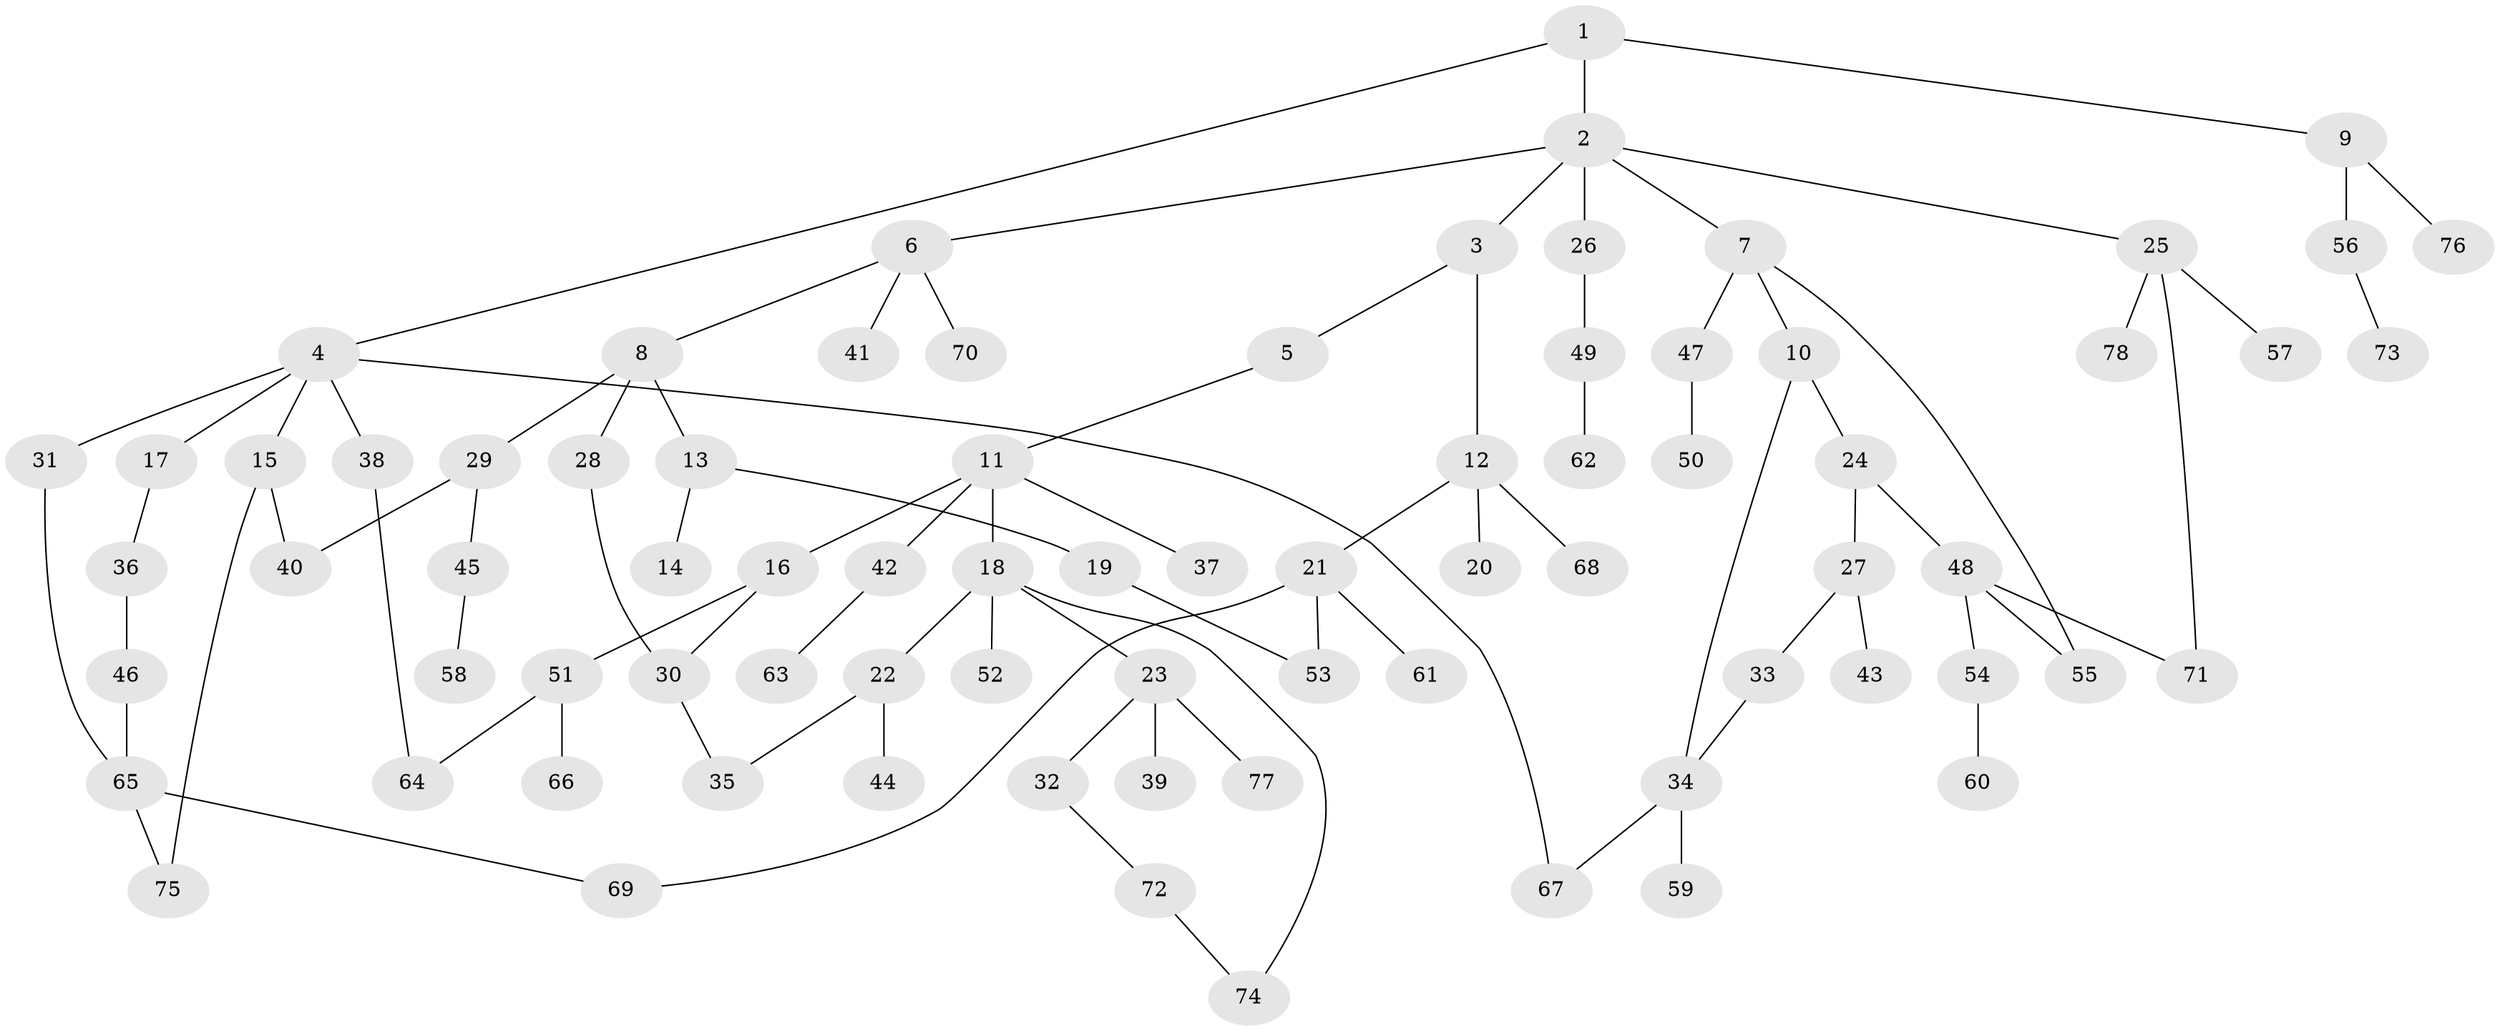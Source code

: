 // coarse degree distribution, {2: 0.34782608695652173, 4: 0.08695652173913043, 3: 0.06521739130434782, 6: 0.06521739130434782, 12: 0.021739130434782608, 1: 0.41304347826086957}
// Generated by graph-tools (version 1.1) at 2025/46/03/04/25 21:46:19]
// undirected, 78 vertices, 90 edges
graph export_dot {
graph [start="1"]
  node [color=gray90,style=filled];
  1;
  2;
  3;
  4;
  5;
  6;
  7;
  8;
  9;
  10;
  11;
  12;
  13;
  14;
  15;
  16;
  17;
  18;
  19;
  20;
  21;
  22;
  23;
  24;
  25;
  26;
  27;
  28;
  29;
  30;
  31;
  32;
  33;
  34;
  35;
  36;
  37;
  38;
  39;
  40;
  41;
  42;
  43;
  44;
  45;
  46;
  47;
  48;
  49;
  50;
  51;
  52;
  53;
  54;
  55;
  56;
  57;
  58;
  59;
  60;
  61;
  62;
  63;
  64;
  65;
  66;
  67;
  68;
  69;
  70;
  71;
  72;
  73;
  74;
  75;
  76;
  77;
  78;
  1 -- 2;
  1 -- 4;
  1 -- 9;
  2 -- 3;
  2 -- 6;
  2 -- 7;
  2 -- 25;
  2 -- 26;
  3 -- 5;
  3 -- 12;
  4 -- 15;
  4 -- 17;
  4 -- 31;
  4 -- 38;
  4 -- 67;
  5 -- 11;
  6 -- 8;
  6 -- 41;
  6 -- 70;
  7 -- 10;
  7 -- 47;
  7 -- 55;
  8 -- 13;
  8 -- 28;
  8 -- 29;
  9 -- 56;
  9 -- 76;
  10 -- 24;
  10 -- 34;
  11 -- 16;
  11 -- 18;
  11 -- 37;
  11 -- 42;
  12 -- 20;
  12 -- 21;
  12 -- 68;
  13 -- 14;
  13 -- 19;
  15 -- 40;
  15 -- 75;
  16 -- 51;
  16 -- 30;
  17 -- 36;
  18 -- 22;
  18 -- 23;
  18 -- 52;
  18 -- 74;
  19 -- 53;
  21 -- 61;
  21 -- 69;
  21 -- 53;
  22 -- 35;
  22 -- 44;
  23 -- 32;
  23 -- 39;
  23 -- 77;
  24 -- 27;
  24 -- 48;
  25 -- 57;
  25 -- 78;
  25 -- 71;
  26 -- 49;
  27 -- 33;
  27 -- 43;
  28 -- 30;
  29 -- 40;
  29 -- 45;
  30 -- 35;
  31 -- 65;
  32 -- 72;
  33 -- 34;
  34 -- 59;
  34 -- 67;
  36 -- 46;
  38 -- 64;
  42 -- 63;
  45 -- 58;
  46 -- 65;
  47 -- 50;
  48 -- 54;
  48 -- 71;
  48 -- 55;
  49 -- 62;
  51 -- 66;
  51 -- 64;
  54 -- 60;
  56 -- 73;
  65 -- 69;
  65 -- 75;
  72 -- 74;
}
